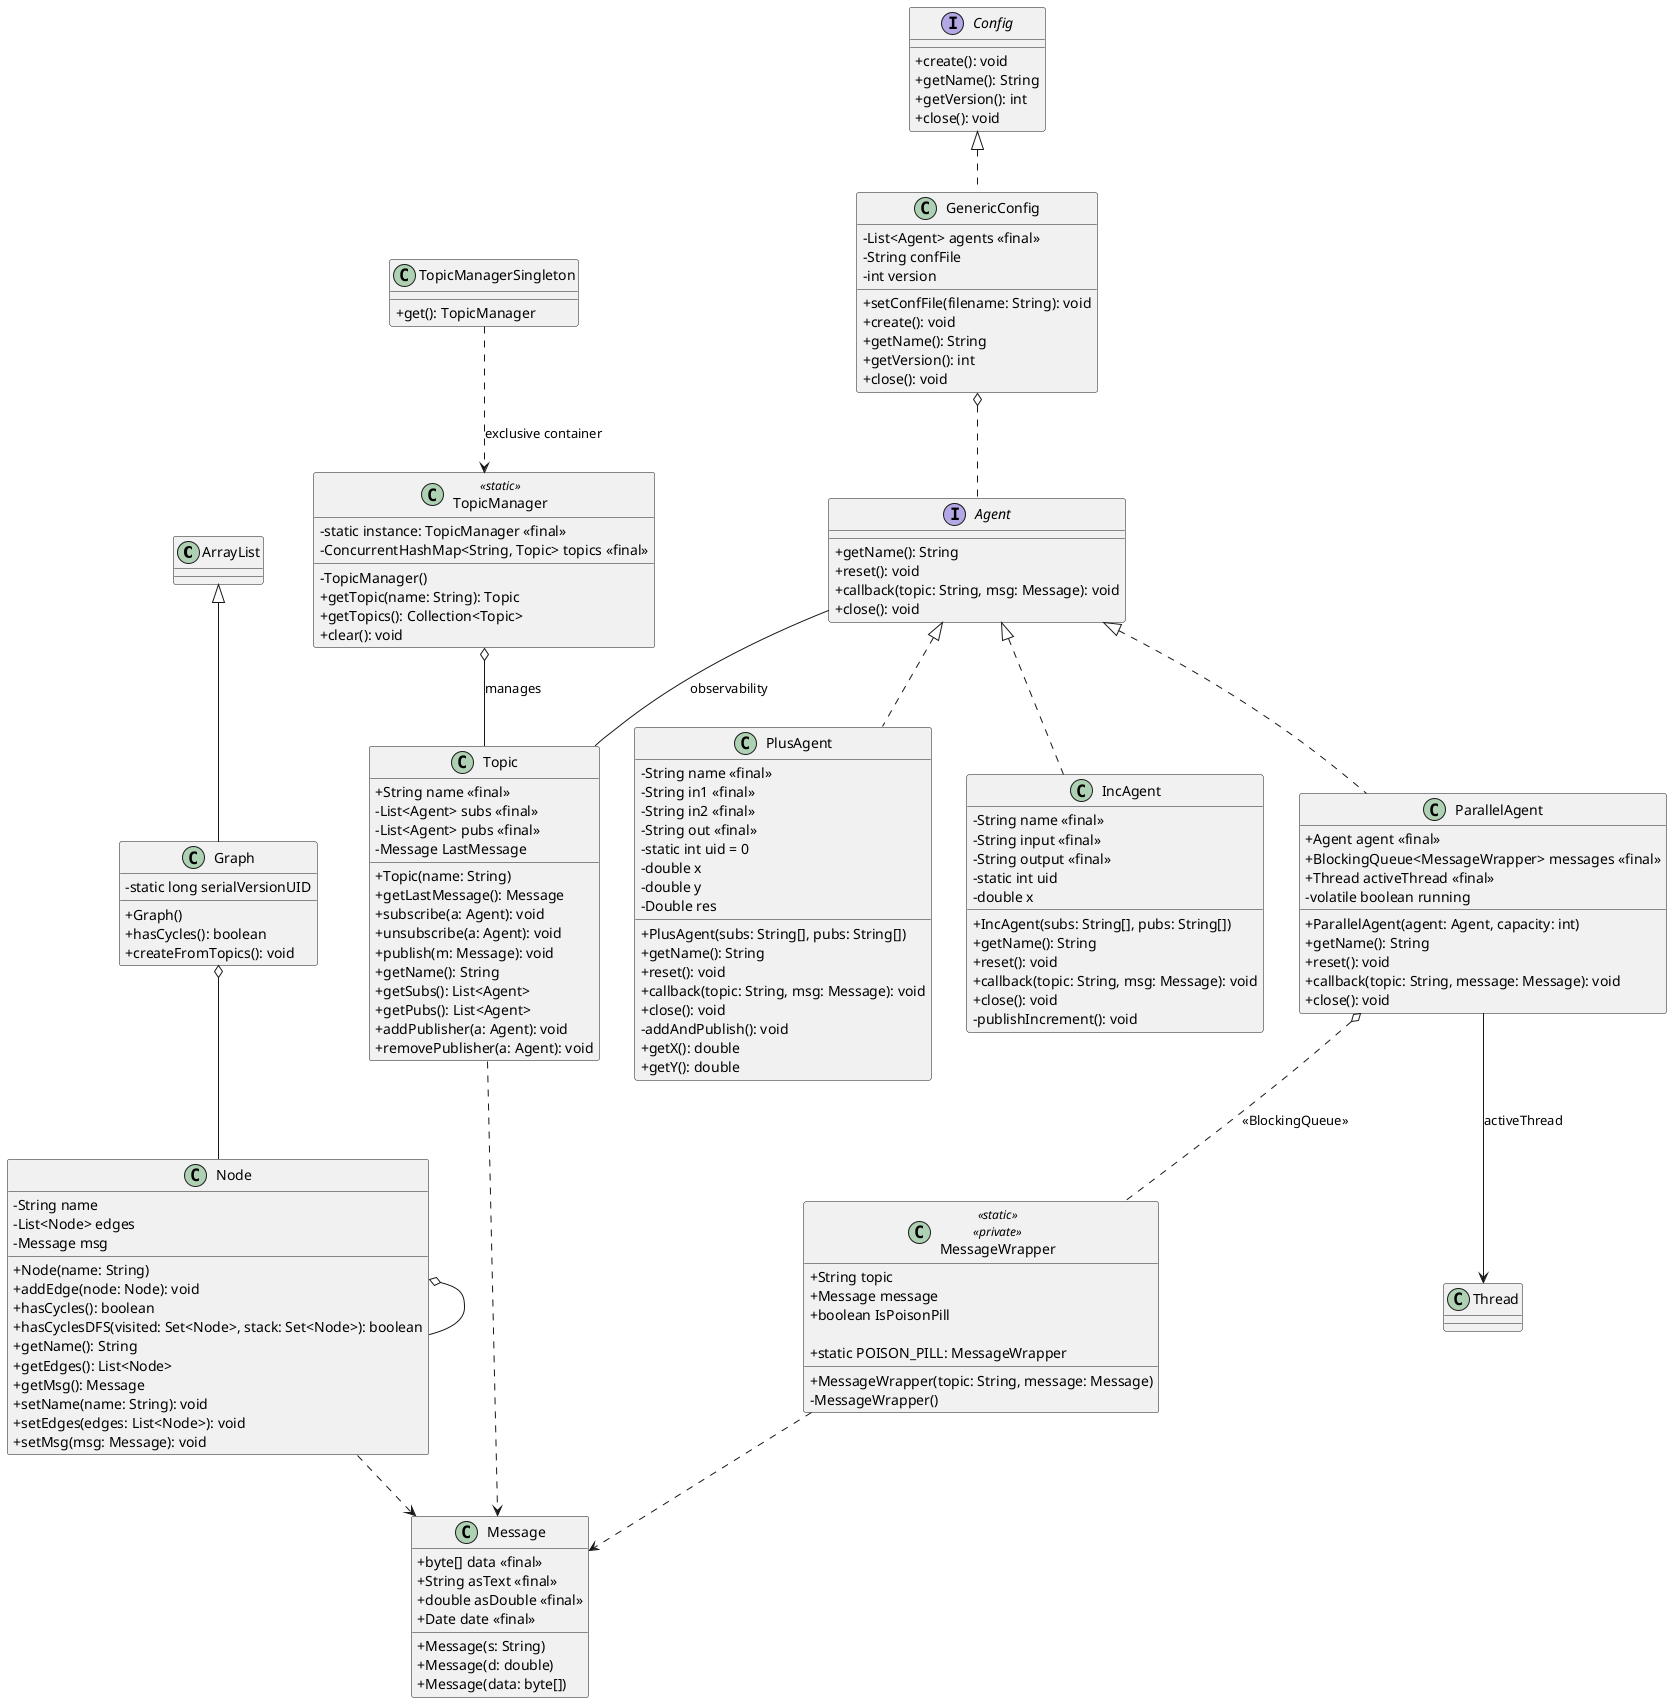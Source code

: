 @startuml project diagram
skinparam ClassAttributeIconSize 0

class ArrayList

class Graph extends ArrayList {
  - static long serialVersionUID
  +Graph()
  +hasCycles(): boolean
  +createFromTopics(): void
}

class Node {
  -String name
  -List<Node> edges
  -Message msg

  +Node(name: String)
  +addEdge(node: Node): void
  +hasCycles(): boolean
  +hasCyclesDFS(visited: Set<Node>, stack: Set<Node>): boolean
  +getName(): String
  +getEdges(): List<Node>
  +getMsg(): Message
  +setName(name: String): void
  +setEdges(edges: List<Node>): void
  +setMsg(msg: Message): void
}

interface Config {
  +create(): void
  +getName(): String
  +getVersion(): int
  +close(): void
}

class GenericConfig implements Config {
  -List<Agent> agents <<final>>
  -String confFile
  -int version

  +setConfFile(filename: String): void
  +create(): void
  +getName(): String
  +getVersion(): int
  +close(): void
}

interface Agent {
  +getName(): String
  +reset(): void
  +callback(topic: String, msg: Message): void
  +close(): void
}

class PlusAgent implements Agent {
  -String name <<final>>
  -String in1 <<final>>
  -String in2 <<final>>
  -String out <<final>>
  - static int uid = 0
  -double x
  -double y
  -Double res

  +PlusAgent(subs: String[], pubs: String[])
  +getName(): String
  +reset(): void
  +callback(topic: String, msg: Message): void
  +close(): void
  -addAndPublish(): void
  +getX(): double
  +getY(): double
}

class IncAgent implements Agent {
  -String name <<final>>
  -String input <<final>>
  -String output <<final>>
  - static int uid
  -double x

  +IncAgent(subs: String[], pubs: String[])
  +getName(): String
  +reset(): void
  +callback(topic: String, msg: Message): void
  +close(): void
  -publishIncrement(): void
}

class Message {
  +byte[] data <<final>>
  +String asText <<final>>
  +double asDouble <<final>>
  +Date date <<final>>

  +Message(s: String)
  +Message(d: double)
  +Message(data: byte[])
}

class ParallelAgent implements Agent {
  +Agent agent <<final>>
  +BlockingQueue<MessageWrapper> messages <<final>>
  +Thread activeThread <<final>>
  -volatile boolean running

  +ParallelAgent(agent: Agent, capacity: int)
  +getName(): String
  +reset(): void
  +callback(topic: String, message: Message): void
  +close(): void
}

class MessageWrapper <<static>><<private>> {
  +String topic
  +Message message
  +boolean IsPoisonPill

  +MessageWrapper(topic: String, message: Message)
  -MessageWrapper()
  +static POISON_PILL: MessageWrapper
}

class Topic {
  +String name <<final>>
  -List<Agent> subs <<final>>
  -List<Agent> pubs <<final>>
  -Message LastMessage

  +Topic(name: String)
  +getLastMessage(): Message
  +subscribe(a: Agent): void
  +unsubscribe(a: Agent): void
  +publish(m: Message): void
  +getName(): String
  +getSubs(): List<Agent>
  +getPubs(): List<Agent>
  +addPublisher(a: Agent): void
  +removePublisher(a: Agent): void
}

class TopicManagerSingleton {
  +get(): TopicManager
}

class TopicManager <<static>> {
  - static instance: TopicManager <<final>>
  -ConcurrentHashMap<String, Topic> topics <<final>>

  -TopicManager()
  +getTopic(name: String): Topic
  +getTopics(): Collection<Topic>
  +clear(): void
}


GenericConfig o..Agent
Graph o-- Node
Node o-- Node
TopicManagerSingleton .down.> TopicManager : exclusive container
TopicManager o-- Topic : manages
Node ..> Message
Topic ..> Message
ParallelAgent o.. MessageWrapper : <<BlockingQueue>>
Agent -- Topic : observability
ParallelAgent --> Thread : activeThread
MessageWrapper ..> Message

@enduml
